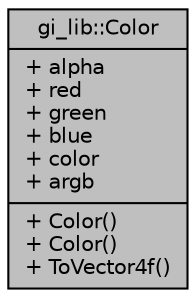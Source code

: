 digraph "gi_lib::Color"
{
  edge [fontname="Helvetica",fontsize="10",labelfontname="Helvetica",labelfontsize="10"];
  node [fontname="Helvetica",fontsize="10",shape=record];
  Node1 [label="{gi_lib::Color\n|+ alpha\l+ red\l+ green\l+ blue\l+ color\l+ argb\l|+ Color()\l+ Color()\l+ ToVector4f()\l}",height=0.2,width=0.4,color="black", fillcolor="grey75", style="filled", fontcolor="black"];
}
